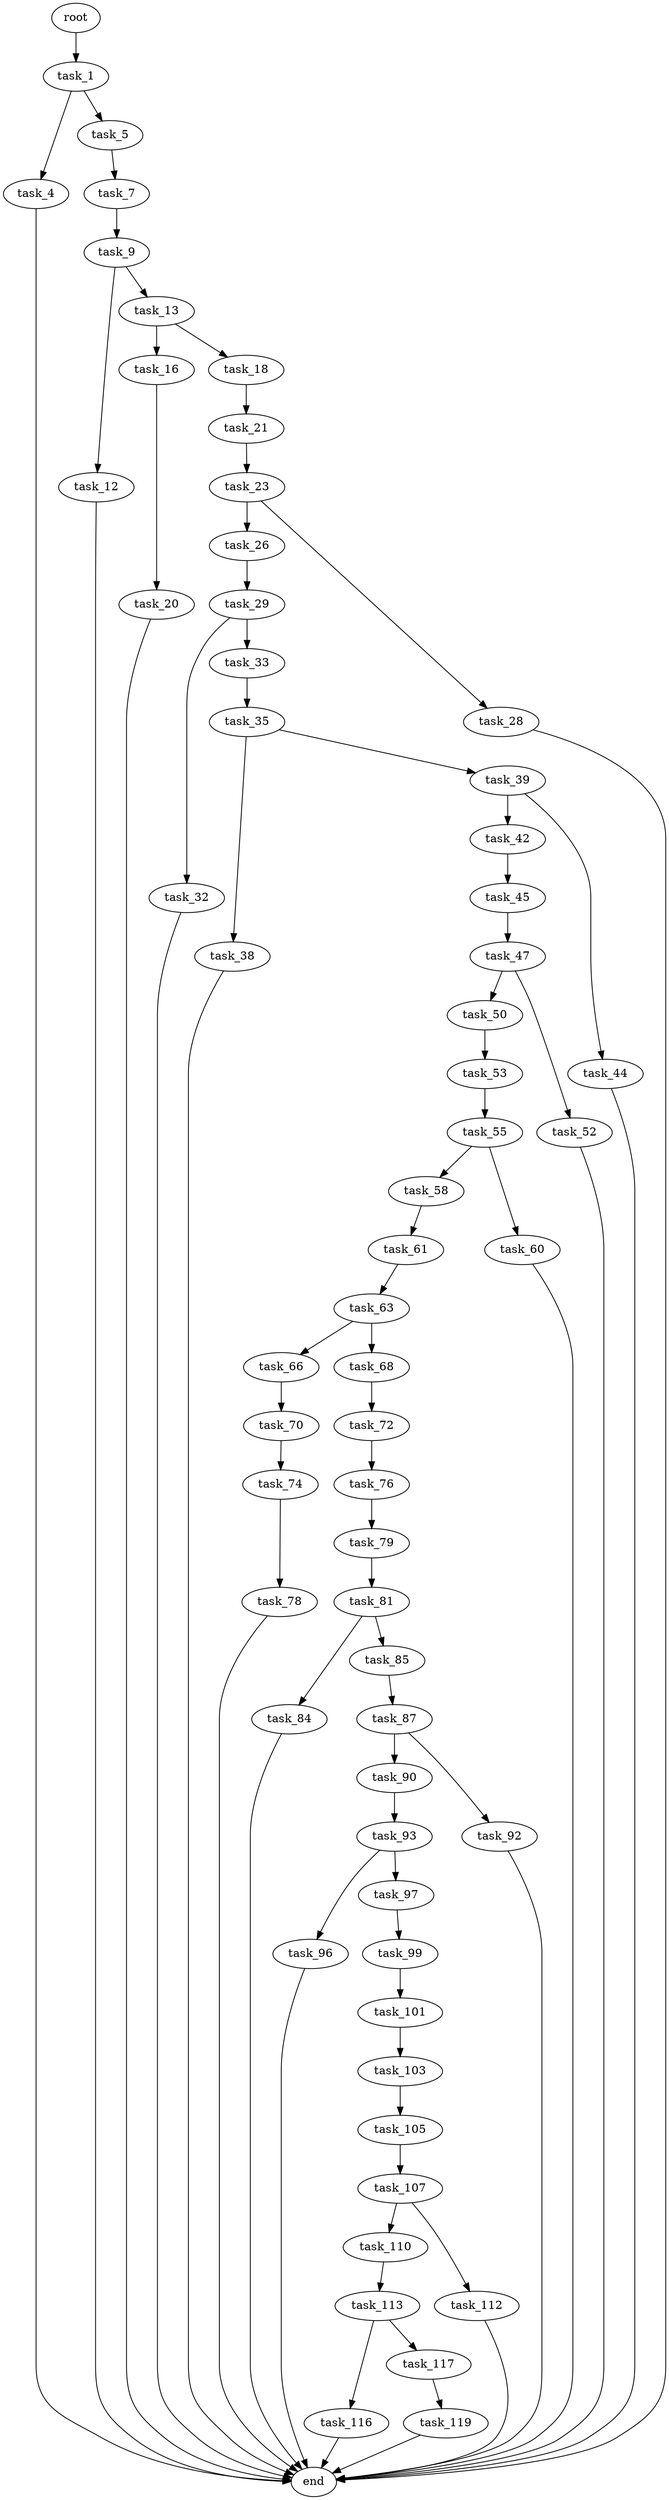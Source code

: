 digraph G {
  root [size="0.000000"];
  task_1 [size="12058405815.000000"];
  task_4 [size="3536871034.000000"];
  task_5 [size="44749600774.000000"];
  task_7 [size="106938668230.000000"];
  task_9 [size="231928233984.000000"];
  task_12 [size="782757789696.000000"];
  task_13 [size="991071700099.000000"];
  task_16 [size="742163050654.000000"];
  task_18 [size="134217728000.000000"];
  task_20 [size="139196013830.000000"];
  task_21 [size="7877284686.000000"];
  task_23 [size="553360240081.000000"];
  task_26 [size="28991029248.000000"];
  task_28 [size="800176994641.000000"];
  task_29 [size="1628868073.000000"];
  task_32 [size="28991029248.000000"];
  task_33 [size="40518941739.000000"];
  task_35 [size="697940581.000000"];
  task_38 [size="782757789696.000000"];
  task_39 [size="24581493347.000000"];
  task_42 [size="368293445632.000000"];
  task_44 [size="93738510149.000000"];
  task_45 [size="231928233984.000000"];
  task_47 [size="131213529843.000000"];
  task_50 [size="549755813888.000000"];
  task_52 [size="25383343715.000000"];
  task_53 [size="572017516991.000000"];
  task_55 [size="368293445632.000000"];
  task_58 [size="452905522676.000000"];
  task_60 [size="1619875303.000000"];
  task_61 [size="58030789301.000000"];
  task_63 [size="368293445632.000000"];
  task_66 [size="22191884531.000000"];
  task_68 [size="4861980099.000000"];
  task_70 [size="49071101726.000000"];
  task_72 [size="752244227919.000000"];
  task_74 [size="3562919290.000000"];
  task_76 [size="37284727745.000000"];
  task_78 [size="347862924472.000000"];
  task_79 [size="52334440976.000000"];
  task_81 [size="174513528101.000000"];
  task_84 [size="68719476736.000000"];
  task_85 [size="27998746202.000000"];
  task_87 [size="377376010538.000000"];
  task_90 [size="134217728000.000000"];
  task_92 [size="552048381740.000000"];
  task_93 [size="134217728000.000000"];
  task_96 [size="353390763947.000000"];
  task_97 [size="4696382428.000000"];
  task_99 [size="549755813888.000000"];
  task_101 [size="704988782149.000000"];
  task_103 [size="2438363846.000000"];
  task_105 [size="1169518474.000000"];
  task_107 [size="23024139014.000000"];
  task_110 [size="66425389832.000000"];
  task_112 [size="6359069508.000000"];
  task_113 [size="627072217439.000000"];
  task_116 [size="1372676032332.000000"];
  task_117 [size="85592703627.000000"];
  task_119 [size="9151439875.000000"];
  end [size="0.000000"];

  root -> task_1 [size="1.000000"];
  task_1 -> task_4 [size="536870912.000000"];
  task_1 -> task_5 [size="536870912.000000"];
  task_4 -> end [size="1.000000"];
  task_5 -> task_7 [size="33554432.000000"];
  task_7 -> task_9 [size="209715200.000000"];
  task_9 -> task_12 [size="301989888.000000"];
  task_9 -> task_13 [size="301989888.000000"];
  task_12 -> end [size="1.000000"];
  task_13 -> task_16 [size="838860800.000000"];
  task_13 -> task_18 [size="838860800.000000"];
  task_16 -> task_20 [size="536870912.000000"];
  task_18 -> task_21 [size="209715200.000000"];
  task_20 -> end [size="1.000000"];
  task_21 -> task_23 [size="411041792.000000"];
  task_23 -> task_26 [size="411041792.000000"];
  task_23 -> task_28 [size="411041792.000000"];
  task_26 -> task_29 [size="75497472.000000"];
  task_28 -> end [size="1.000000"];
  task_29 -> task_32 [size="33554432.000000"];
  task_29 -> task_33 [size="33554432.000000"];
  task_32 -> end [size="1.000000"];
  task_33 -> task_35 [size="75497472.000000"];
  task_35 -> task_38 [size="33554432.000000"];
  task_35 -> task_39 [size="33554432.000000"];
  task_38 -> end [size="1.000000"];
  task_39 -> task_42 [size="838860800.000000"];
  task_39 -> task_44 [size="838860800.000000"];
  task_42 -> task_45 [size="411041792.000000"];
  task_44 -> end [size="1.000000"];
  task_45 -> task_47 [size="301989888.000000"];
  task_47 -> task_50 [size="134217728.000000"];
  task_47 -> task_52 [size="134217728.000000"];
  task_50 -> task_53 [size="536870912.000000"];
  task_52 -> end [size="1.000000"];
  task_53 -> task_55 [size="411041792.000000"];
  task_55 -> task_58 [size="411041792.000000"];
  task_55 -> task_60 [size="411041792.000000"];
  task_58 -> task_61 [size="411041792.000000"];
  task_60 -> end [size="1.000000"];
  task_61 -> task_63 [size="75497472.000000"];
  task_63 -> task_66 [size="411041792.000000"];
  task_63 -> task_68 [size="411041792.000000"];
  task_66 -> task_70 [size="75497472.000000"];
  task_68 -> task_72 [size="134217728.000000"];
  task_70 -> task_74 [size="75497472.000000"];
  task_72 -> task_76 [size="536870912.000000"];
  task_74 -> task_78 [size="75497472.000000"];
  task_76 -> task_79 [size="679477248.000000"];
  task_78 -> end [size="1.000000"];
  task_79 -> task_81 [size="134217728.000000"];
  task_81 -> task_84 [size="134217728.000000"];
  task_81 -> task_85 [size="134217728.000000"];
  task_84 -> end [size="1.000000"];
  task_85 -> task_87 [size="134217728.000000"];
  task_87 -> task_90 [size="301989888.000000"];
  task_87 -> task_92 [size="301989888.000000"];
  task_90 -> task_93 [size="209715200.000000"];
  task_92 -> end [size="1.000000"];
  task_93 -> task_96 [size="209715200.000000"];
  task_93 -> task_97 [size="209715200.000000"];
  task_96 -> end [size="1.000000"];
  task_97 -> task_99 [size="134217728.000000"];
  task_99 -> task_101 [size="536870912.000000"];
  task_101 -> task_103 [size="536870912.000000"];
  task_103 -> task_105 [size="301989888.000000"];
  task_105 -> task_107 [size="33554432.000000"];
  task_107 -> task_110 [size="536870912.000000"];
  task_107 -> task_112 [size="536870912.000000"];
  task_110 -> task_113 [size="75497472.000000"];
  task_112 -> end [size="1.000000"];
  task_113 -> task_116 [size="536870912.000000"];
  task_113 -> task_117 [size="536870912.000000"];
  task_116 -> end [size="1.000000"];
  task_117 -> task_119 [size="75497472.000000"];
  task_119 -> end [size="1.000000"];
}
